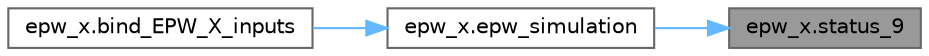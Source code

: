 digraph "epw_x.status_9"
{
 // LATEX_PDF_SIZE
  bgcolor="transparent";
  edge [fontname=Helvetica,fontsize=10,labelfontname=Helvetica,labelfontsize=10];
  node [fontname=Helvetica,fontsize=10,shape=box,height=0.2,width=0.4];
  rankdir="RL";
  Node1 [label="epw_x.status_9",height=0.2,width=0.4,color="gray40", fillcolor="grey60", style="filled", fontcolor="black",tooltip="('STARTED EPW SIMULATION')"];
  Node1 -> Node2 [dir="back",color="steelblue1",style="solid"];
  Node2 [label="epw_x.epw_simulation",height=0.2,width=0.4,color="grey40", fillcolor="white", style="filled",URL="$d1/d82/namespaceepw__x.html#a025120c5713f92d298a933b368813e69",tooltip=" "];
  Node2 -> Node3 [dir="back",color="steelblue1",style="solid"];
  Node3 [label="epw_x.bind_EPW_X_inputs",height=0.2,width=0.4,color="grey40", fillcolor="white", style="filled",URL="$d1/d82/namespaceepw__x.html#aa525d5c1ef7d143ec8a4343ceaa04503",tooltip="binds EPW inputs to outputs"];
}
